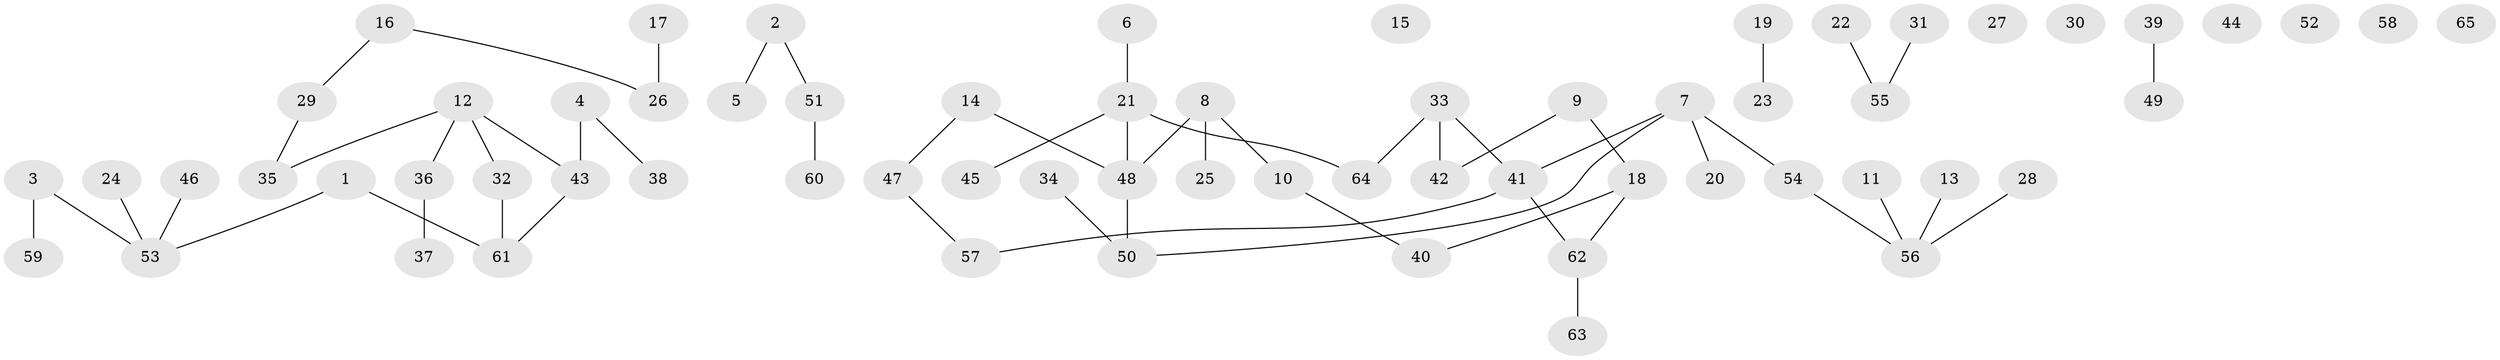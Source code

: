 // coarse degree distribution, {2: 0.24444444444444444, 4: 0.06666666666666667, 1: 0.35555555555555557, 3: 0.08888888888888889, 5: 0.044444444444444446, 0: 0.2}
// Generated by graph-tools (version 1.1) at 2025/41/03/06/25 10:41:23]
// undirected, 65 vertices, 57 edges
graph export_dot {
graph [start="1"]
  node [color=gray90,style=filled];
  1;
  2;
  3;
  4;
  5;
  6;
  7;
  8;
  9;
  10;
  11;
  12;
  13;
  14;
  15;
  16;
  17;
  18;
  19;
  20;
  21;
  22;
  23;
  24;
  25;
  26;
  27;
  28;
  29;
  30;
  31;
  32;
  33;
  34;
  35;
  36;
  37;
  38;
  39;
  40;
  41;
  42;
  43;
  44;
  45;
  46;
  47;
  48;
  49;
  50;
  51;
  52;
  53;
  54;
  55;
  56;
  57;
  58;
  59;
  60;
  61;
  62;
  63;
  64;
  65;
  1 -- 53;
  1 -- 61;
  2 -- 5;
  2 -- 51;
  3 -- 53;
  3 -- 59;
  4 -- 38;
  4 -- 43;
  6 -- 21;
  7 -- 20;
  7 -- 41;
  7 -- 50;
  7 -- 54;
  8 -- 10;
  8 -- 25;
  8 -- 48;
  9 -- 18;
  9 -- 42;
  10 -- 40;
  11 -- 56;
  12 -- 32;
  12 -- 35;
  12 -- 36;
  12 -- 43;
  13 -- 56;
  14 -- 47;
  14 -- 48;
  16 -- 26;
  16 -- 29;
  17 -- 26;
  18 -- 40;
  18 -- 62;
  19 -- 23;
  21 -- 45;
  21 -- 48;
  21 -- 64;
  22 -- 55;
  24 -- 53;
  28 -- 56;
  29 -- 35;
  31 -- 55;
  32 -- 61;
  33 -- 41;
  33 -- 42;
  33 -- 64;
  34 -- 50;
  36 -- 37;
  39 -- 49;
  41 -- 57;
  41 -- 62;
  43 -- 61;
  46 -- 53;
  47 -- 57;
  48 -- 50;
  51 -- 60;
  54 -- 56;
  62 -- 63;
}
